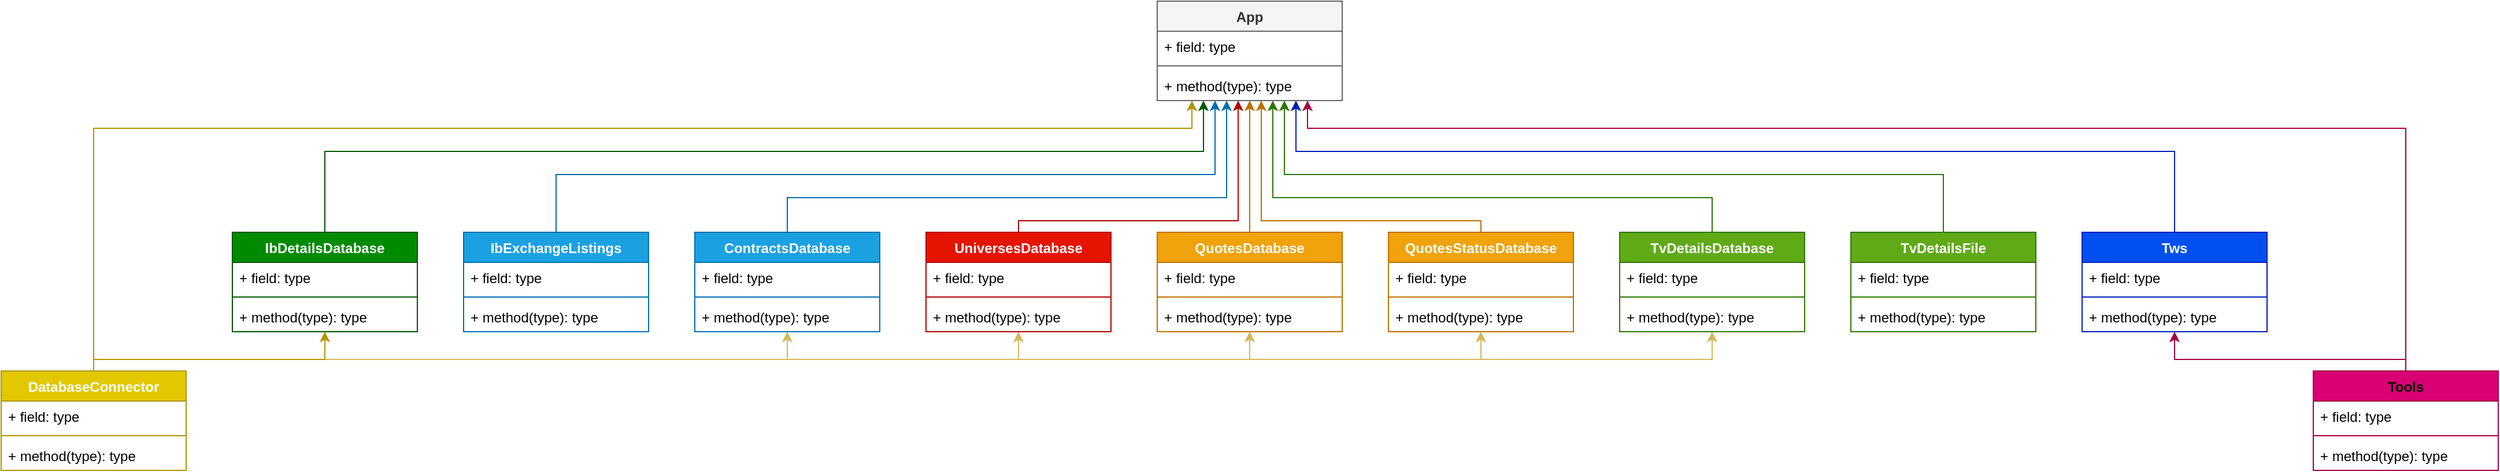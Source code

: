 <mxfile version="13.7.5" type="device"><diagram id="BB7kNoiKcSq8dGjltxOb" name="Page-1"><mxGraphModel dx="1986" dy="789" grid="1" gridSize="10" guides="1" tooltips="1" connect="1" arrows="1" fold="1" page="0" pageScale="1" pageWidth="827" pageHeight="1169" math="0" shadow="0"><root><mxCell id="0"/><mxCell id="1" parent="0"/><mxCell id="VgLcwkSFv6KQ5IUvvoIH-5" style="edgeStyle=orthogonalEdgeStyle;rounded=0;orthogonalLoop=1;jettySize=auto;html=1;fillColor=#1ba1e2;strokeColor=#006EAF;" parent="1" source="tXkQvJT0EXjuDdd7rRlD-6" target="tXkQvJT0EXjuDdd7rRlD-26" edge="1"><mxGeometry relative="1" as="geometry"><Array as="points"><mxPoint x="120" y="330"/><mxPoint x="500" y="330"/></Array><mxPoint x="-20" y="288" as="targetPoint"/></mxGeometry></mxCell><mxCell id="VgLcwkSFv6KQ5IUvvoIH-4" style="edgeStyle=orthogonalEdgeStyle;rounded=0;orthogonalLoop=1;jettySize=auto;html=1;fillColor=#e3c800;strokeColor=#B09500;" parent="1" source="tXkQvJT0EXjuDdd7rRlD-10" target="tXkQvJT0EXjuDdd7rRlD-26" edge="1"><mxGeometry relative="1" as="geometry"><Array as="points"><mxPoint x="-480" y="270"/><mxPoint x="470" y="270"/></Array></mxGeometry></mxCell><mxCell id="VgLcwkSFv6KQ5IUvvoIH-15" style="edgeStyle=orthogonalEdgeStyle;rounded=0;orthogonalLoop=1;jettySize=auto;html=1;fillColor=#fff2cc;strokeColor=#d6b656;" parent="1" source="tXkQvJT0EXjuDdd7rRlD-10" target="tXkQvJT0EXjuDdd7rRlD-6" edge="1"><mxGeometry relative="1" as="geometry"><Array as="points"><mxPoint x="-480" y="470"/><mxPoint x="120" y="470"/></Array></mxGeometry></mxCell><mxCell id="VgLcwkSFv6KQ5IUvvoIH-16" style="edgeStyle=orthogonalEdgeStyle;rounded=0;orthogonalLoop=1;jettySize=auto;html=1;fillColor=#fff2cc;strokeColor=#d6b656;" parent="1" source="tXkQvJT0EXjuDdd7rRlD-10" target="tXkQvJT0EXjuDdd7rRlD-30" edge="1"><mxGeometry relative="1" as="geometry"><Array as="points"><mxPoint x="-480" y="470"/><mxPoint x="520" y="470"/></Array></mxGeometry></mxCell><mxCell id="VgLcwkSFv6KQ5IUvvoIH-20" style="edgeStyle=orthogonalEdgeStyle;rounded=0;orthogonalLoop=1;jettySize=auto;html=1;fillColor=#fff2cc;strokeColor=#d6b656;" parent="1" source="tXkQvJT0EXjuDdd7rRlD-10" target="tXkQvJT0EXjuDdd7rRlD-46" edge="1"><mxGeometry relative="1" as="geometry"><Array as="points"><mxPoint x="-480" y="470"/><mxPoint x="320" y="470"/></Array></mxGeometry></mxCell><mxCell id="VgLcwkSFv6KQ5IUvvoIH-21" style="edgeStyle=orthogonalEdgeStyle;rounded=0;orthogonalLoop=1;jettySize=auto;html=1;fillColor=#fff2cc;strokeColor=#d6b656;" parent="1" source="tXkQvJT0EXjuDdd7rRlD-10" target="tXkQvJT0EXjuDdd7rRlD-42" edge="1"><mxGeometry relative="1" as="geometry"><Array as="points"><mxPoint x="-480" y="470"/><mxPoint x="720" y="470"/></Array></mxGeometry></mxCell><mxCell id="VgLcwkSFv6KQ5IUvvoIH-22" style="edgeStyle=orthogonalEdgeStyle;rounded=0;orthogonalLoop=1;jettySize=auto;html=1;fillColor=#fff2cc;strokeColor=#d6b656;" parent="1" source="tXkQvJT0EXjuDdd7rRlD-10" target="tXkQvJT0EXjuDdd7rRlD-38" edge="1"><mxGeometry relative="1" as="geometry"><Array as="points"><mxPoint x="-480" y="470"/><mxPoint x="920" y="470"/></Array></mxGeometry></mxCell><mxCell id="VgLcwkSFv6KQ5IUvvoIH-6" style="edgeStyle=orthogonalEdgeStyle;rounded=0;orthogonalLoop=1;jettySize=auto;html=1;fillColor=#f0a30a;strokeColor=#BD7000;exitX=0.5;exitY=0;exitDx=0;exitDy=0;" parent="1" source="tXkQvJT0EXjuDdd7rRlD-30" target="tXkQvJT0EXjuDdd7rRlD-26" edge="1"><mxGeometry relative="1" as="geometry"><Array as="points"/></mxGeometry></mxCell><mxCell id="VgLcwkSFv6KQ5IUvvoIH-8" style="edgeStyle=orthogonalEdgeStyle;rounded=0;orthogonalLoop=1;jettySize=auto;html=1;fillColor=#60a917;strokeColor=#2D7600;" parent="1" source="tXkQvJT0EXjuDdd7rRlD-38" target="tXkQvJT0EXjuDdd7rRlD-26" edge="1"><mxGeometry relative="1" as="geometry"><Array as="points"><mxPoint x="920" y="330"/><mxPoint x="540" y="330"/></Array></mxGeometry></mxCell><mxCell id="VgLcwkSFv6KQ5IUvvoIH-7" style="edgeStyle=orthogonalEdgeStyle;rounded=0;orthogonalLoop=1;jettySize=auto;html=1;fillColor=#f0a30a;strokeColor=#BD7000;" parent="1" source="tXkQvJT0EXjuDdd7rRlD-42" target="tXkQvJT0EXjuDdd7rRlD-26" edge="1"><mxGeometry relative="1" as="geometry"><Array as="points"><mxPoint x="720" y="350"/><mxPoint x="530" y="350"/></Array></mxGeometry></mxCell><mxCell id="tXkQvJT0EXjuDdd7rRlD-30" value="QuotesDatabase" style="swimlane;fontStyle=1;align=center;verticalAlign=top;childLayout=stackLayout;horizontal=1;startSize=26;horizontalStack=0;resizeParent=1;resizeParentMax=0;resizeLast=0;collapsible=1;marginBottom=0;fillColor=#f0a30a;strokeColor=#BD7000;fontColor=#ffffff;" parent="1" vertex="1"><mxGeometry x="440" y="360" width="160" height="86" as="geometry"/></mxCell><mxCell id="tXkQvJT0EXjuDdd7rRlD-31" value="+ field: type" style="text;strokeColor=none;fillColor=none;align=left;verticalAlign=top;spacingLeft=4;spacingRight=4;overflow=hidden;rotatable=0;points=[[0,0.5],[1,0.5]];portConstraint=eastwest;" parent="tXkQvJT0EXjuDdd7rRlD-30" vertex="1"><mxGeometry y="26" width="160" height="26" as="geometry"/></mxCell><mxCell id="tXkQvJT0EXjuDdd7rRlD-32" value="" style="line;strokeWidth=1;fillColor=#f0a30a;align=left;verticalAlign=middle;spacingTop=-1;spacingLeft=3;spacingRight=3;rotatable=0;labelPosition=right;points=[];portConstraint=eastwest;strokeColor=#BD7000;fontColor=#ffffff;" parent="tXkQvJT0EXjuDdd7rRlD-30" vertex="1"><mxGeometry y="52" width="160" height="8" as="geometry"/></mxCell><mxCell id="tXkQvJT0EXjuDdd7rRlD-33" value="+ method(type): type" style="text;strokeColor=none;fillColor=none;align=left;verticalAlign=top;spacingLeft=4;spacingRight=4;overflow=hidden;rotatable=0;points=[[0,0.5],[1,0.5]];portConstraint=eastwest;" parent="tXkQvJT0EXjuDdd7rRlD-30" vertex="1"><mxGeometry y="60" width="160" height="26" as="geometry"/></mxCell><mxCell id="dvXFMsRxFEqViJQwBgYw-15" style="edgeStyle=orthogonalEdgeStyle;rounded=0;orthogonalLoop=1;jettySize=auto;html=1;fillColor=#e51400;strokeColor=#B20000;" parent="1" source="tXkQvJT0EXjuDdd7rRlD-46" target="tXkQvJT0EXjuDdd7rRlD-26" edge="1"><mxGeometry relative="1" as="geometry"><Array as="points"><mxPoint x="320" y="350"/><mxPoint x="510" y="350"/></Array></mxGeometry></mxCell><mxCell id="dvXFMsRxFEqViJQwBgYw-5" style="edgeStyle=orthogonalEdgeStyle;rounded=0;orthogonalLoop=1;jettySize=auto;html=1;fillColor=#1ba1e2;strokeColor=#006EAF;" parent="1" source="dvXFMsRxFEqViJQwBgYw-1" target="tXkQvJT0EXjuDdd7rRlD-26" edge="1"><mxGeometry relative="1" as="geometry"><Array as="points"><mxPoint x="-80" y="310"/><mxPoint x="490" y="310"/></Array></mxGeometry></mxCell><mxCell id="dvXFMsRxFEqViJQwBgYw-16" style="edgeStyle=orthogonalEdgeStyle;rounded=0;orthogonalLoop=1;jettySize=auto;html=1;fillColor=#0050ef;strokeColor=#001DBC;" parent="1" source="tXkQvJT0EXjuDdd7rRlD-18" target="tXkQvJT0EXjuDdd7rRlD-26" edge="1"><mxGeometry relative="1" as="geometry"><Array as="points"><mxPoint x="1320" y="290"/><mxPoint x="560" y="290"/></Array></mxGeometry></mxCell><mxCell id="dvXFMsRxFEqViJQwBgYw-13" style="edgeStyle=orthogonalEdgeStyle;rounded=0;orthogonalLoop=1;jettySize=auto;html=1;fillColor=#60a917;strokeColor=#2D7600;" parent="1" source="dvXFMsRxFEqViJQwBgYw-9" target="tXkQvJT0EXjuDdd7rRlD-26" edge="1"><mxGeometry relative="1" as="geometry"><Array as="points"><mxPoint x="1120" y="310"/><mxPoint x="550" y="310"/></Array></mxGeometry></mxCell><mxCell id="s9pNGLIwBs0tTTqHAx-r-1" style="edgeStyle=orthogonalEdgeStyle;rounded=0;orthogonalLoop=1;jettySize=auto;html=1;fillColor=#d80073;strokeColor=#A50040;" parent="1" source="tXkQvJT0EXjuDdd7rRlD-50" target="tXkQvJT0EXjuDdd7rRlD-26" edge="1"><mxGeometry relative="1" as="geometry"><Array as="points"><mxPoint x="1520" y="270"/><mxPoint x="570" y="270"/></Array></mxGeometry></mxCell><mxCell id="s9pNGLIwBs0tTTqHAx-r-2" style="edgeStyle=orthogonalEdgeStyle;rounded=0;orthogonalLoop=1;jettySize=auto;html=1;fillColor=#d80073;strokeColor=#A50040;" parent="1" source="tXkQvJT0EXjuDdd7rRlD-51" target="tXkQvJT0EXjuDdd7rRlD-18" edge="1"><mxGeometry relative="1" as="geometry"><Array as="points"><mxPoint x="1520" y="470"/><mxPoint x="1320" y="470"/></Array></mxGeometry></mxCell><mxCell id="tXkQvJT0EXjuDdd7rRlD-46" value="UniversesDatabase" style="swimlane;fontStyle=1;align=center;verticalAlign=top;childLayout=stackLayout;horizontal=1;startSize=26;horizontalStack=0;resizeParent=1;resizeParentMax=0;resizeLast=0;collapsible=1;marginBottom=0;fillColor=#e51400;strokeColor=#B20000;fontColor=#ffffff;" parent="1" vertex="1"><mxGeometry x="240" y="360" width="160" height="86" as="geometry"/></mxCell><mxCell id="tXkQvJT0EXjuDdd7rRlD-47" value="+ field: type" style="text;strokeColor=none;fillColor=none;align=left;verticalAlign=top;spacingLeft=4;spacingRight=4;overflow=hidden;rotatable=0;points=[[0,0.5],[1,0.5]];portConstraint=eastwest;" parent="tXkQvJT0EXjuDdd7rRlD-46" vertex="1"><mxGeometry y="26" width="160" height="26" as="geometry"/></mxCell><mxCell id="tXkQvJT0EXjuDdd7rRlD-48" value="" style="line;strokeWidth=1;fillColor=#e51400;align=left;verticalAlign=middle;spacingTop=-1;spacingLeft=3;spacingRight=3;rotatable=0;labelPosition=right;points=[];portConstraint=eastwest;strokeColor=#B20000;fontColor=#ffffff;" parent="tXkQvJT0EXjuDdd7rRlD-46" vertex="1"><mxGeometry y="52" width="160" height="8" as="geometry"/></mxCell><mxCell id="tXkQvJT0EXjuDdd7rRlD-49" value="+ method(type): type" style="text;strokeColor=none;fillColor=none;align=left;verticalAlign=top;spacingLeft=4;spacingRight=4;overflow=hidden;rotatable=0;points=[[0,0.5],[1,0.5]];portConstraint=eastwest;" parent="tXkQvJT0EXjuDdd7rRlD-46" vertex="1"><mxGeometry y="60" width="160" height="26" as="geometry"/></mxCell><mxCell id="tXkQvJT0EXjuDdd7rRlD-6" value="ContractsDatabase" style="swimlane;fontStyle=1;align=center;verticalAlign=top;childLayout=stackLayout;horizontal=1;startSize=26;horizontalStack=0;resizeParent=1;resizeParentMax=0;resizeLast=0;collapsible=1;marginBottom=0;fillColor=#1ba1e2;strokeColor=#006EAF;fontColor=#ffffff;" parent="1" vertex="1"><mxGeometry x="40" y="360" width="160" height="86" as="geometry"/></mxCell><mxCell id="tXkQvJT0EXjuDdd7rRlD-7" value="+ field: type" style="text;strokeColor=none;fillColor=none;align=left;verticalAlign=top;spacingLeft=4;spacingRight=4;overflow=hidden;rotatable=0;points=[[0,0.5],[1,0.5]];portConstraint=eastwest;" parent="tXkQvJT0EXjuDdd7rRlD-6" vertex="1"><mxGeometry y="26" width="160" height="26" as="geometry"/></mxCell><mxCell id="tXkQvJT0EXjuDdd7rRlD-8" value="" style="line;strokeWidth=1;fillColor=#1ba1e2;align=left;verticalAlign=middle;spacingTop=-1;spacingLeft=3;spacingRight=3;rotatable=0;labelPosition=right;points=[];portConstraint=eastwest;strokeColor=#006EAF;fontColor=#ffffff;" parent="tXkQvJT0EXjuDdd7rRlD-6" vertex="1"><mxGeometry y="52" width="160" height="8" as="geometry"/></mxCell><mxCell id="tXkQvJT0EXjuDdd7rRlD-9" value="+ method(type): type" style="text;strokeColor=none;fillColor=none;align=left;verticalAlign=top;spacingLeft=4;spacingRight=4;overflow=hidden;rotatable=0;points=[[0,0.5],[1,0.5]];portConstraint=eastwest;" parent="tXkQvJT0EXjuDdd7rRlD-6" vertex="1"><mxGeometry y="60" width="160" height="26" as="geometry"/></mxCell><mxCell id="dvXFMsRxFEqViJQwBgYw-1" value="IbExchangeListings" style="swimlane;fontStyle=1;align=center;verticalAlign=top;childLayout=stackLayout;horizontal=1;startSize=26;horizontalStack=0;resizeParent=1;resizeParentMax=0;resizeLast=0;collapsible=1;marginBottom=0;fillColor=#1ba1e2;strokeColor=#006EAF;fontColor=#ffffff;" parent="1" vertex="1"><mxGeometry x="-160" y="360" width="160" height="86" as="geometry"/></mxCell><mxCell id="dvXFMsRxFEqViJQwBgYw-2" value="+ field: type" style="text;strokeColor=none;fillColor=none;align=left;verticalAlign=top;spacingLeft=4;spacingRight=4;overflow=hidden;rotatable=0;points=[[0,0.5],[1,0.5]];portConstraint=eastwest;" parent="dvXFMsRxFEqViJQwBgYw-1" vertex="1"><mxGeometry y="26" width="160" height="26" as="geometry"/></mxCell><mxCell id="dvXFMsRxFEqViJQwBgYw-3" value="" style="line;strokeWidth=1;fillColor=#1ba1e2;align=left;verticalAlign=middle;spacingTop=-1;spacingLeft=3;spacingRight=3;rotatable=0;labelPosition=right;points=[];portConstraint=eastwest;strokeColor=#006EAF;fontColor=#ffffff;" parent="dvXFMsRxFEqViJQwBgYw-1" vertex="1"><mxGeometry y="52" width="160" height="8" as="geometry"/></mxCell><mxCell id="dvXFMsRxFEqViJQwBgYw-4" value="+ method(type): type" style="text;strokeColor=none;fillColor=none;align=left;verticalAlign=top;spacingLeft=4;spacingRight=4;overflow=hidden;rotatable=0;points=[[0,0.5],[1,0.5]];portConstraint=eastwest;" parent="dvXFMsRxFEqViJQwBgYw-1" vertex="1"><mxGeometry y="60" width="160" height="26" as="geometry"/></mxCell><mxCell id="tXkQvJT0EXjuDdd7rRlD-42" value="QuotesStatusDatabase" style="swimlane;fontStyle=1;align=center;verticalAlign=top;childLayout=stackLayout;horizontal=1;startSize=26;horizontalStack=0;resizeParent=1;resizeParentMax=0;resizeLast=0;collapsible=1;marginBottom=0;fillColor=#f0a30a;strokeColor=#BD7000;fontColor=#ffffff;" parent="1" vertex="1"><mxGeometry x="640" y="360" width="160" height="86" as="geometry"/></mxCell><mxCell id="tXkQvJT0EXjuDdd7rRlD-43" value="+ field: type" style="text;strokeColor=none;fillColor=none;align=left;verticalAlign=top;spacingLeft=4;spacingRight=4;overflow=hidden;rotatable=0;points=[[0,0.5],[1,0.5]];portConstraint=eastwest;" parent="tXkQvJT0EXjuDdd7rRlD-42" vertex="1"><mxGeometry y="26" width="160" height="26" as="geometry"/></mxCell><mxCell id="tXkQvJT0EXjuDdd7rRlD-44" value="" style="line;strokeWidth=1;fillColor=#f0a30a;align=left;verticalAlign=middle;spacingTop=-1;spacingLeft=3;spacingRight=3;rotatable=0;labelPosition=right;points=[];portConstraint=eastwest;strokeColor=#BD7000;fontColor=#ffffff;" parent="tXkQvJT0EXjuDdd7rRlD-42" vertex="1"><mxGeometry y="52" width="160" height="8" as="geometry"/></mxCell><mxCell id="tXkQvJT0EXjuDdd7rRlD-45" value="+ method(type): type" style="text;strokeColor=none;fillColor=none;align=left;verticalAlign=top;spacingLeft=4;spacingRight=4;overflow=hidden;rotatable=0;points=[[0,0.5],[1,0.5]];portConstraint=eastwest;" parent="tXkQvJT0EXjuDdd7rRlD-42" vertex="1"><mxGeometry y="60" width="160" height="26" as="geometry"/></mxCell><mxCell id="tXkQvJT0EXjuDdd7rRlD-38" value="TvDetailsDatabase" style="swimlane;fontStyle=1;align=center;verticalAlign=top;childLayout=stackLayout;horizontal=1;startSize=26;horizontalStack=0;resizeParent=1;resizeParentMax=0;resizeLast=0;collapsible=1;marginBottom=0;fillColor=#60a917;strokeColor=#2D7600;fontColor=#ffffff;" parent="1" vertex="1"><mxGeometry x="840" y="360" width="160" height="86" as="geometry"/></mxCell><mxCell id="tXkQvJT0EXjuDdd7rRlD-39" value="+ field: type" style="text;strokeColor=none;fillColor=none;align=left;verticalAlign=top;spacingLeft=4;spacingRight=4;overflow=hidden;rotatable=0;points=[[0,0.5],[1,0.5]];portConstraint=eastwest;" parent="tXkQvJT0EXjuDdd7rRlD-38" vertex="1"><mxGeometry y="26" width="160" height="26" as="geometry"/></mxCell><mxCell id="tXkQvJT0EXjuDdd7rRlD-40" value="" style="line;strokeWidth=1;fillColor=#60a917;align=left;verticalAlign=middle;spacingTop=-1;spacingLeft=3;spacingRight=3;rotatable=0;labelPosition=right;points=[];portConstraint=eastwest;strokeColor=#2D7600;fontColor=#ffffff;" parent="tXkQvJT0EXjuDdd7rRlD-38" vertex="1"><mxGeometry y="52" width="160" height="8" as="geometry"/></mxCell><mxCell id="tXkQvJT0EXjuDdd7rRlD-41" value="+ method(type): type" style="text;strokeColor=none;fillColor=none;align=left;verticalAlign=top;spacingLeft=4;spacingRight=4;overflow=hidden;rotatable=0;points=[[0,0.5],[1,0.5]];portConstraint=eastwest;" parent="tXkQvJT0EXjuDdd7rRlD-38" vertex="1"><mxGeometry y="60" width="160" height="26" as="geometry"/></mxCell><mxCell id="dvXFMsRxFEqViJQwBgYw-9" value="TvDetailsFile" style="swimlane;fontStyle=1;align=center;verticalAlign=top;childLayout=stackLayout;horizontal=1;startSize=26;horizontalStack=0;resizeParent=1;resizeParentMax=0;resizeLast=0;collapsible=1;marginBottom=0;fillColor=#60a917;strokeColor=#2D7600;fontColor=#ffffff;" parent="1" vertex="1"><mxGeometry x="1040" y="360" width="160" height="86" as="geometry"/></mxCell><mxCell id="dvXFMsRxFEqViJQwBgYw-10" value="+ field: type" style="text;strokeColor=none;fillColor=none;align=left;verticalAlign=top;spacingLeft=4;spacingRight=4;overflow=hidden;rotatable=0;points=[[0,0.5],[1,0.5]];portConstraint=eastwest;" parent="dvXFMsRxFEqViJQwBgYw-9" vertex="1"><mxGeometry y="26" width="160" height="26" as="geometry"/></mxCell><mxCell id="dvXFMsRxFEqViJQwBgYw-11" value="" style="line;strokeWidth=1;fillColor=#60a917;align=left;verticalAlign=middle;spacingTop=-1;spacingLeft=3;spacingRight=3;rotatable=0;labelPosition=right;points=[];portConstraint=eastwest;strokeColor=#2D7600;fontColor=#ffffff;" parent="dvXFMsRxFEqViJQwBgYw-9" vertex="1"><mxGeometry y="52" width="160" height="8" as="geometry"/></mxCell><mxCell id="dvXFMsRxFEqViJQwBgYw-12" value="+ method(type): type" style="text;strokeColor=none;fillColor=none;align=left;verticalAlign=top;spacingLeft=4;spacingRight=4;overflow=hidden;rotatable=0;points=[[0,0.5],[1,0.5]];portConstraint=eastwest;" parent="dvXFMsRxFEqViJQwBgYw-9" vertex="1"><mxGeometry y="60" width="160" height="26" as="geometry"/></mxCell><mxCell id="tXkQvJT0EXjuDdd7rRlD-18" value="Tws" style="swimlane;fontStyle=1;align=center;verticalAlign=top;childLayout=stackLayout;horizontal=1;startSize=26;horizontalStack=0;resizeParent=1;resizeParentMax=0;resizeLast=0;collapsible=1;marginBottom=0;fillColor=#0050ef;strokeColor=#001DBC;fontColor=#ffffff;" parent="1" vertex="1"><mxGeometry x="1240" y="360" width="160" height="86" as="geometry"/></mxCell><mxCell id="tXkQvJT0EXjuDdd7rRlD-19" value="+ field: type" style="text;align=left;verticalAlign=top;spacingLeft=4;spacingRight=4;overflow=hidden;rotatable=0;points=[[0,0.5],[1,0.5]];portConstraint=eastwest;" parent="tXkQvJT0EXjuDdd7rRlD-18" vertex="1"><mxGeometry y="26" width="160" height="26" as="geometry"/></mxCell><mxCell id="tXkQvJT0EXjuDdd7rRlD-20" value="" style="line;strokeWidth=1;fillColor=#0050ef;align=left;verticalAlign=middle;spacingTop=-1;spacingLeft=3;spacingRight=3;rotatable=0;labelPosition=right;points=[];portConstraint=eastwest;strokeColor=#001DBC;fontColor=#ffffff;" parent="tXkQvJT0EXjuDdd7rRlD-18" vertex="1"><mxGeometry y="52" width="160" height="8" as="geometry"/></mxCell><mxCell id="tXkQvJT0EXjuDdd7rRlD-21" value="+ method(type): type" style="text;align=left;verticalAlign=top;spacingLeft=4;spacingRight=4;overflow=hidden;rotatable=0;points=[[0,0.5],[1,0.5]];portConstraint=eastwest;" parent="tXkQvJT0EXjuDdd7rRlD-18" vertex="1"><mxGeometry y="60" width="160" height="26" as="geometry"/></mxCell><mxCell id="tXkQvJT0EXjuDdd7rRlD-26" value="App" style="swimlane;fontStyle=1;align=center;verticalAlign=top;childLayout=stackLayout;horizontal=1;startSize=26;horizontalStack=0;resizeParent=1;resizeParentMax=0;resizeLast=0;collapsible=1;marginBottom=0;fillColor=#f5f5f5;strokeColor=#666666;fontColor=#333333;" parent="1" vertex="1"><mxGeometry x="440" y="160" width="160" height="86" as="geometry"><mxRectangle x="540" y="200" width="70" height="26" as="alternateBounds"/></mxGeometry></mxCell><mxCell id="tXkQvJT0EXjuDdd7rRlD-27" value="+ field: type" style="text;strokeColor=none;fillColor=none;align=left;verticalAlign=top;spacingLeft=4;spacingRight=4;overflow=hidden;rotatable=0;points=[[0,0.5],[1,0.5]];portConstraint=eastwest;" parent="tXkQvJT0EXjuDdd7rRlD-26" vertex="1"><mxGeometry y="26" width="160" height="26" as="geometry"/></mxCell><mxCell id="tXkQvJT0EXjuDdd7rRlD-28" value="" style="line;strokeWidth=1;fillColor=#f5f5f5;align=left;verticalAlign=middle;spacingTop=-1;spacingLeft=3;spacingRight=3;rotatable=0;labelPosition=right;points=[];portConstraint=eastwest;strokeColor=#666666;fontColor=#333333;" parent="tXkQvJT0EXjuDdd7rRlD-26" vertex="1"><mxGeometry y="52" width="160" height="8" as="geometry"/></mxCell><mxCell id="tXkQvJT0EXjuDdd7rRlD-29" value="+ method(type): type" style="text;strokeColor=none;fillColor=none;align=left;verticalAlign=top;spacingLeft=4;spacingRight=4;overflow=hidden;rotatable=0;points=[[0,0.5],[1,0.5]];portConstraint=eastwest;" parent="tXkQvJT0EXjuDdd7rRlD-26" vertex="1"><mxGeometry y="60" width="160" height="26" as="geometry"/></mxCell><mxCell id="tXkQvJT0EXjuDdd7rRlD-50" value="Tools" style="swimlane;fontStyle=1;align=center;verticalAlign=top;childLayout=stackLayout;horizontal=1;startSize=26;horizontalStack=0;resizeParent=1;resizeParentMax=0;resizeLast=0;collapsible=1;marginBottom=0;fillColor=#d80073;strokeColor=#A50040;" parent="1" vertex="1"><mxGeometry x="1440" y="480" width="160" height="86" as="geometry"/></mxCell><mxCell id="tXkQvJT0EXjuDdd7rRlD-51" value="+ field: type" style="text;strokeColor=none;fillColor=none;align=left;verticalAlign=top;spacingLeft=4;spacingRight=4;overflow=hidden;rotatable=0;points=[[0,0.5],[1,0.5]];portConstraint=eastwest;" parent="tXkQvJT0EXjuDdd7rRlD-50" vertex="1"><mxGeometry y="26" width="160" height="26" as="geometry"/></mxCell><mxCell id="tXkQvJT0EXjuDdd7rRlD-52" value="" style="line;strokeWidth=1;fillColor=#d80073;align=left;verticalAlign=middle;spacingTop=-1;spacingLeft=3;spacingRight=3;rotatable=0;labelPosition=right;points=[];portConstraint=eastwest;strokeColor=#A50040;fontColor=#ffffff;" parent="tXkQvJT0EXjuDdd7rRlD-50" vertex="1"><mxGeometry y="52" width="160" height="8" as="geometry"/></mxCell><mxCell id="tXkQvJT0EXjuDdd7rRlD-53" value="+ method(type): type" style="text;strokeColor=none;fillColor=none;align=left;verticalAlign=top;spacingLeft=4;spacingRight=4;overflow=hidden;rotatable=0;points=[[0,0.5],[1,0.5]];portConstraint=eastwest;" parent="tXkQvJT0EXjuDdd7rRlD-50" vertex="1"><mxGeometry y="60" width="160" height="26" as="geometry"/></mxCell><mxCell id="nYNx1KZJ6v9hgj5CtUnZ-5" style="edgeStyle=orthogonalEdgeStyle;rounded=0;orthogonalLoop=1;jettySize=auto;html=1;fillColor=#008a00;strokeColor=#005700;" edge="1" parent="1" source="nYNx1KZJ6v9hgj5CtUnZ-1" target="tXkQvJT0EXjuDdd7rRlD-26"><mxGeometry relative="1" as="geometry"><Array as="points"><mxPoint x="-280" y="290"/><mxPoint x="480" y="290"/></Array></mxGeometry></mxCell><mxCell id="nYNx1KZJ6v9hgj5CtUnZ-1" value="IbDetailsDatabase" style="swimlane;fontStyle=1;align=center;verticalAlign=top;childLayout=stackLayout;horizontal=1;startSize=26;horizontalStack=0;resizeParent=1;resizeParentMax=0;resizeLast=0;collapsible=1;marginBottom=0;fillColor=#008a00;strokeColor=#005700;fontColor=#ffffff;" vertex="1" parent="1"><mxGeometry x="-360" y="360" width="160" height="86" as="geometry"/></mxCell><mxCell id="nYNx1KZJ6v9hgj5CtUnZ-2" value="+ field: type" style="text;strokeColor=none;fillColor=none;align=left;verticalAlign=top;spacingLeft=4;spacingRight=4;overflow=hidden;rotatable=0;points=[[0,0.5],[1,0.5]];portConstraint=eastwest;" vertex="1" parent="nYNx1KZJ6v9hgj5CtUnZ-1"><mxGeometry y="26" width="160" height="26" as="geometry"/></mxCell><mxCell id="nYNx1KZJ6v9hgj5CtUnZ-3" value="" style="line;strokeWidth=1;fillColor=#008a00;align=left;verticalAlign=middle;spacingTop=-1;spacingLeft=3;spacingRight=3;rotatable=0;labelPosition=right;points=[];portConstraint=eastwest;strokeColor=#005700;fontColor=#ffffff;" vertex="1" parent="nYNx1KZJ6v9hgj5CtUnZ-1"><mxGeometry y="52" width="160" height="8" as="geometry"/></mxCell><mxCell id="nYNx1KZJ6v9hgj5CtUnZ-4" value="+ method(type): type" style="text;strokeColor=none;fillColor=none;align=left;verticalAlign=top;spacingLeft=4;spacingRight=4;overflow=hidden;rotatable=0;points=[[0,0.5],[1,0.5]];portConstraint=eastwest;" vertex="1" parent="nYNx1KZJ6v9hgj5CtUnZ-1"><mxGeometry y="60" width="160" height="26" as="geometry"/></mxCell><mxCell id="nYNx1KZJ6v9hgj5CtUnZ-6" style="edgeStyle=orthogonalEdgeStyle;rounded=0;orthogonalLoop=1;jettySize=auto;html=1;fillColor=#e3c800;strokeColor=#B09500;" edge="1" parent="1" source="tXkQvJT0EXjuDdd7rRlD-10" target="nYNx1KZJ6v9hgj5CtUnZ-1"><mxGeometry relative="1" as="geometry"><Array as="points"><mxPoint x="-480" y="470"/><mxPoint x="-280" y="470"/></Array></mxGeometry></mxCell><mxCell id="tXkQvJT0EXjuDdd7rRlD-10" value="DatabaseConnector" style="swimlane;fontStyle=1;align=center;verticalAlign=top;childLayout=stackLayout;horizontal=1;startSize=26;horizontalStack=0;resizeParent=1;resizeParentMax=0;resizeLast=0;collapsible=1;marginBottom=0;fillColor=#e3c800;strokeColor=#B09500;fontColor=#ffffff;" parent="1" vertex="1"><mxGeometry x="-560" y="480" width="160" height="86" as="geometry"/></mxCell><mxCell id="tXkQvJT0EXjuDdd7rRlD-11" value="+ field: type" style="text;strokeColor=none;fillColor=none;align=left;verticalAlign=top;spacingLeft=4;spacingRight=4;overflow=hidden;rotatable=0;points=[[0,0.5],[1,0.5]];portConstraint=eastwest;" parent="tXkQvJT0EXjuDdd7rRlD-10" vertex="1"><mxGeometry y="26" width="160" height="26" as="geometry"/></mxCell><mxCell id="tXkQvJT0EXjuDdd7rRlD-12" value="" style="line;strokeWidth=1;fillColor=#e3c800;align=left;verticalAlign=middle;spacingTop=-1;spacingLeft=3;spacingRight=3;rotatable=0;labelPosition=right;points=[];portConstraint=eastwest;strokeColor=#B09500;fontColor=#ffffff;" parent="tXkQvJT0EXjuDdd7rRlD-10" vertex="1"><mxGeometry y="52" width="160" height="8" as="geometry"/></mxCell><mxCell id="tXkQvJT0EXjuDdd7rRlD-13" value="+ method(type): type" style="text;strokeColor=none;fillColor=none;align=left;verticalAlign=top;spacingLeft=4;spacingRight=4;overflow=hidden;rotatable=0;points=[[0,0.5],[1,0.5]];portConstraint=eastwest;" parent="tXkQvJT0EXjuDdd7rRlD-10" vertex="1"><mxGeometry y="60" width="160" height="26" as="geometry"/></mxCell></root></mxGraphModel></diagram></mxfile>